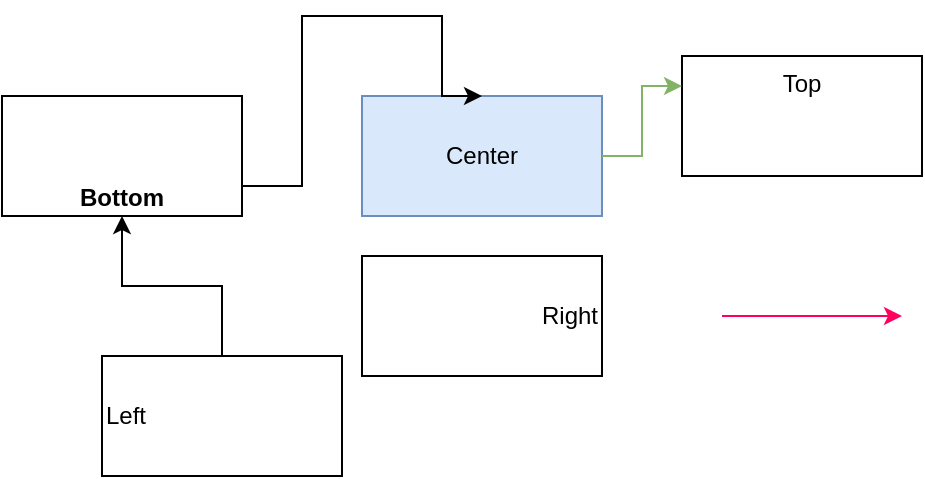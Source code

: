 <mxfile version="24.7.5" pages="2">
  <diagram name="Page-1" id="gSvx5EAkvXAD-h_hS2W-">
    <mxGraphModel dx="530" dy="592" grid="1" gridSize="10" guides="1" tooltips="1" connect="1" arrows="1" fold="1" page="1" pageScale="1" pageWidth="850" pageHeight="1100" math="0" shadow="0">
      <root>
        <mxCell id="0" />
        <mxCell id="1" parent="0" />
        <mxCell id="lhThRW1qFmIfoGdEgWjt-1" value="&lt;b&gt;Bottom&lt;/b&gt;" style="rounded=0;whiteSpace=wrap;html=1;verticalAlign=bottom;" parent="1" vertex="1">
          <mxGeometry x="10" y="600" width="120" height="60" as="geometry" />
        </mxCell>
        <mxCell id="lhThRW1qFmIfoGdEgWjt-2" value="Center" style="rounded=0;whiteSpace=wrap;html=1;fontStyle=0;horizontal=1;verticalAlign=middle;align=center;fillColor=#dae8fc;strokeColor=#6c8ebf;" parent="1" vertex="1">
          <mxGeometry x="190" y="600" width="120" height="60" as="geometry" />
        </mxCell>
        <mxCell id="a27qJfLpKcBF2BNCpUjK-12" value="Top" style="rounded=0;whiteSpace=wrap;html=1;fontStyle=0;horizontal=1;verticalAlign=top;align=center;" parent="1" vertex="1">
          <mxGeometry x="350" y="580" width="120" height="60" as="geometry" />
        </mxCell>
        <mxCell id="AEm2yKoD7e3cefwlh6FL-3" style="edgeStyle=orthogonalEdgeStyle;rounded=0;orthogonalLoop=1;jettySize=auto;html=1;entryX=0.5;entryY=1;entryDx=0;entryDy=0;" edge="1" parent="1" source="a27qJfLpKcBF2BNCpUjK-14" target="lhThRW1qFmIfoGdEgWjt-1">
          <mxGeometry relative="1" as="geometry" />
        </mxCell>
        <mxCell id="a27qJfLpKcBF2BNCpUjK-14" value="Left" style="rounded=0;whiteSpace=wrap;html=1;align=left;" parent="1" vertex="1">
          <mxGeometry x="60" y="730" width="120" height="60" as="geometry" />
        </mxCell>
        <mxCell id="a27qJfLpKcBF2BNCpUjK-15" value="Right" style="rounded=0;whiteSpace=wrap;html=1;align=right;" parent="1" vertex="1">
          <mxGeometry x="190" y="680" width="120" height="60" as="geometry" />
        </mxCell>
        <mxCell id="a27qJfLpKcBF2BNCpUjK-13" style="edgeStyle=orthogonalEdgeStyle;rounded=0;orthogonalLoop=1;jettySize=auto;html=1;fillColor=#d5e8d4;strokeColor=#82b366;entryX=0;entryY=0.25;entryDx=0;entryDy=0;" parent="1" source="lhThRW1qFmIfoGdEgWjt-2" target="a27qJfLpKcBF2BNCpUjK-12" edge="1">
          <mxGeometry relative="1" as="geometry">
            <mxPoint x="330" y="590" as="targetPoint" />
          </mxGeometry>
        </mxCell>
        <mxCell id="AEm2yKoD7e3cefwlh6FL-7" value="" style="endArrow=classic;html=1;rounded=0;strokeColor=#FF005E;" edge="1" parent="1">
          <mxGeometry width="50" height="50" relative="1" as="geometry">
            <mxPoint x="370" y="710" as="sourcePoint" />
            <mxPoint x="460" y="710" as="targetPoint" />
          </mxGeometry>
        </mxCell>
        <mxCell id="a27qJfLpKcBF2BNCpUjK-7" style="edgeStyle=orthogonalEdgeStyle;rounded=0;orthogonalLoop=1;jettySize=auto;html=1;entryX=0.5;entryY=0;entryDx=0;entryDy=0;startArrow=none;startFill=0;endArrow=classic;endFill=1;exitX=1;exitY=0.75;exitDx=0;exitDy=0;" parent="1" source="lhThRW1qFmIfoGdEgWjt-1" target="lhThRW1qFmIfoGdEgWjt-2" edge="1">
          <mxGeometry relative="1" as="geometry">
            <Array as="points">
              <mxPoint x="160" y="645" />
              <mxPoint x="160" y="560" />
              <mxPoint x="230" y="560" />
              <mxPoint x="230" y="600" />
            </Array>
          </mxGeometry>
        </mxCell>
      </root>
    </mxGraphModel>
  </diagram>
  <diagram id="WIU_WY9_Ggm4nQlpoAR1" name="Page-2">
    <mxGraphModel dx="637" dy="711" grid="1" gridSize="10" guides="1" tooltips="1" connect="1" arrows="1" fold="1" page="1" pageScale="1" pageWidth="850" pageHeight="1100" math="0" shadow="0">
      <root>
        <mxCell id="0" />
        <mxCell id="1" parent="0" />
        <mxCell id="wyM195jEGbNnYMoPOBjU-1" value="" style="endArrow=classic;html=1;rounded=0;strokeColor=#FF005E;" edge="1" parent="1">
          <mxGeometry width="50" height="50" relative="1" as="geometry">
            <mxPoint x="370" y="730" as="sourcePoint" />
            <mxPoint x="460" y="710" as="targetPoint" />
          </mxGeometry>
        </mxCell>
      </root>
    </mxGraphModel>
  </diagram>
</mxfile>
